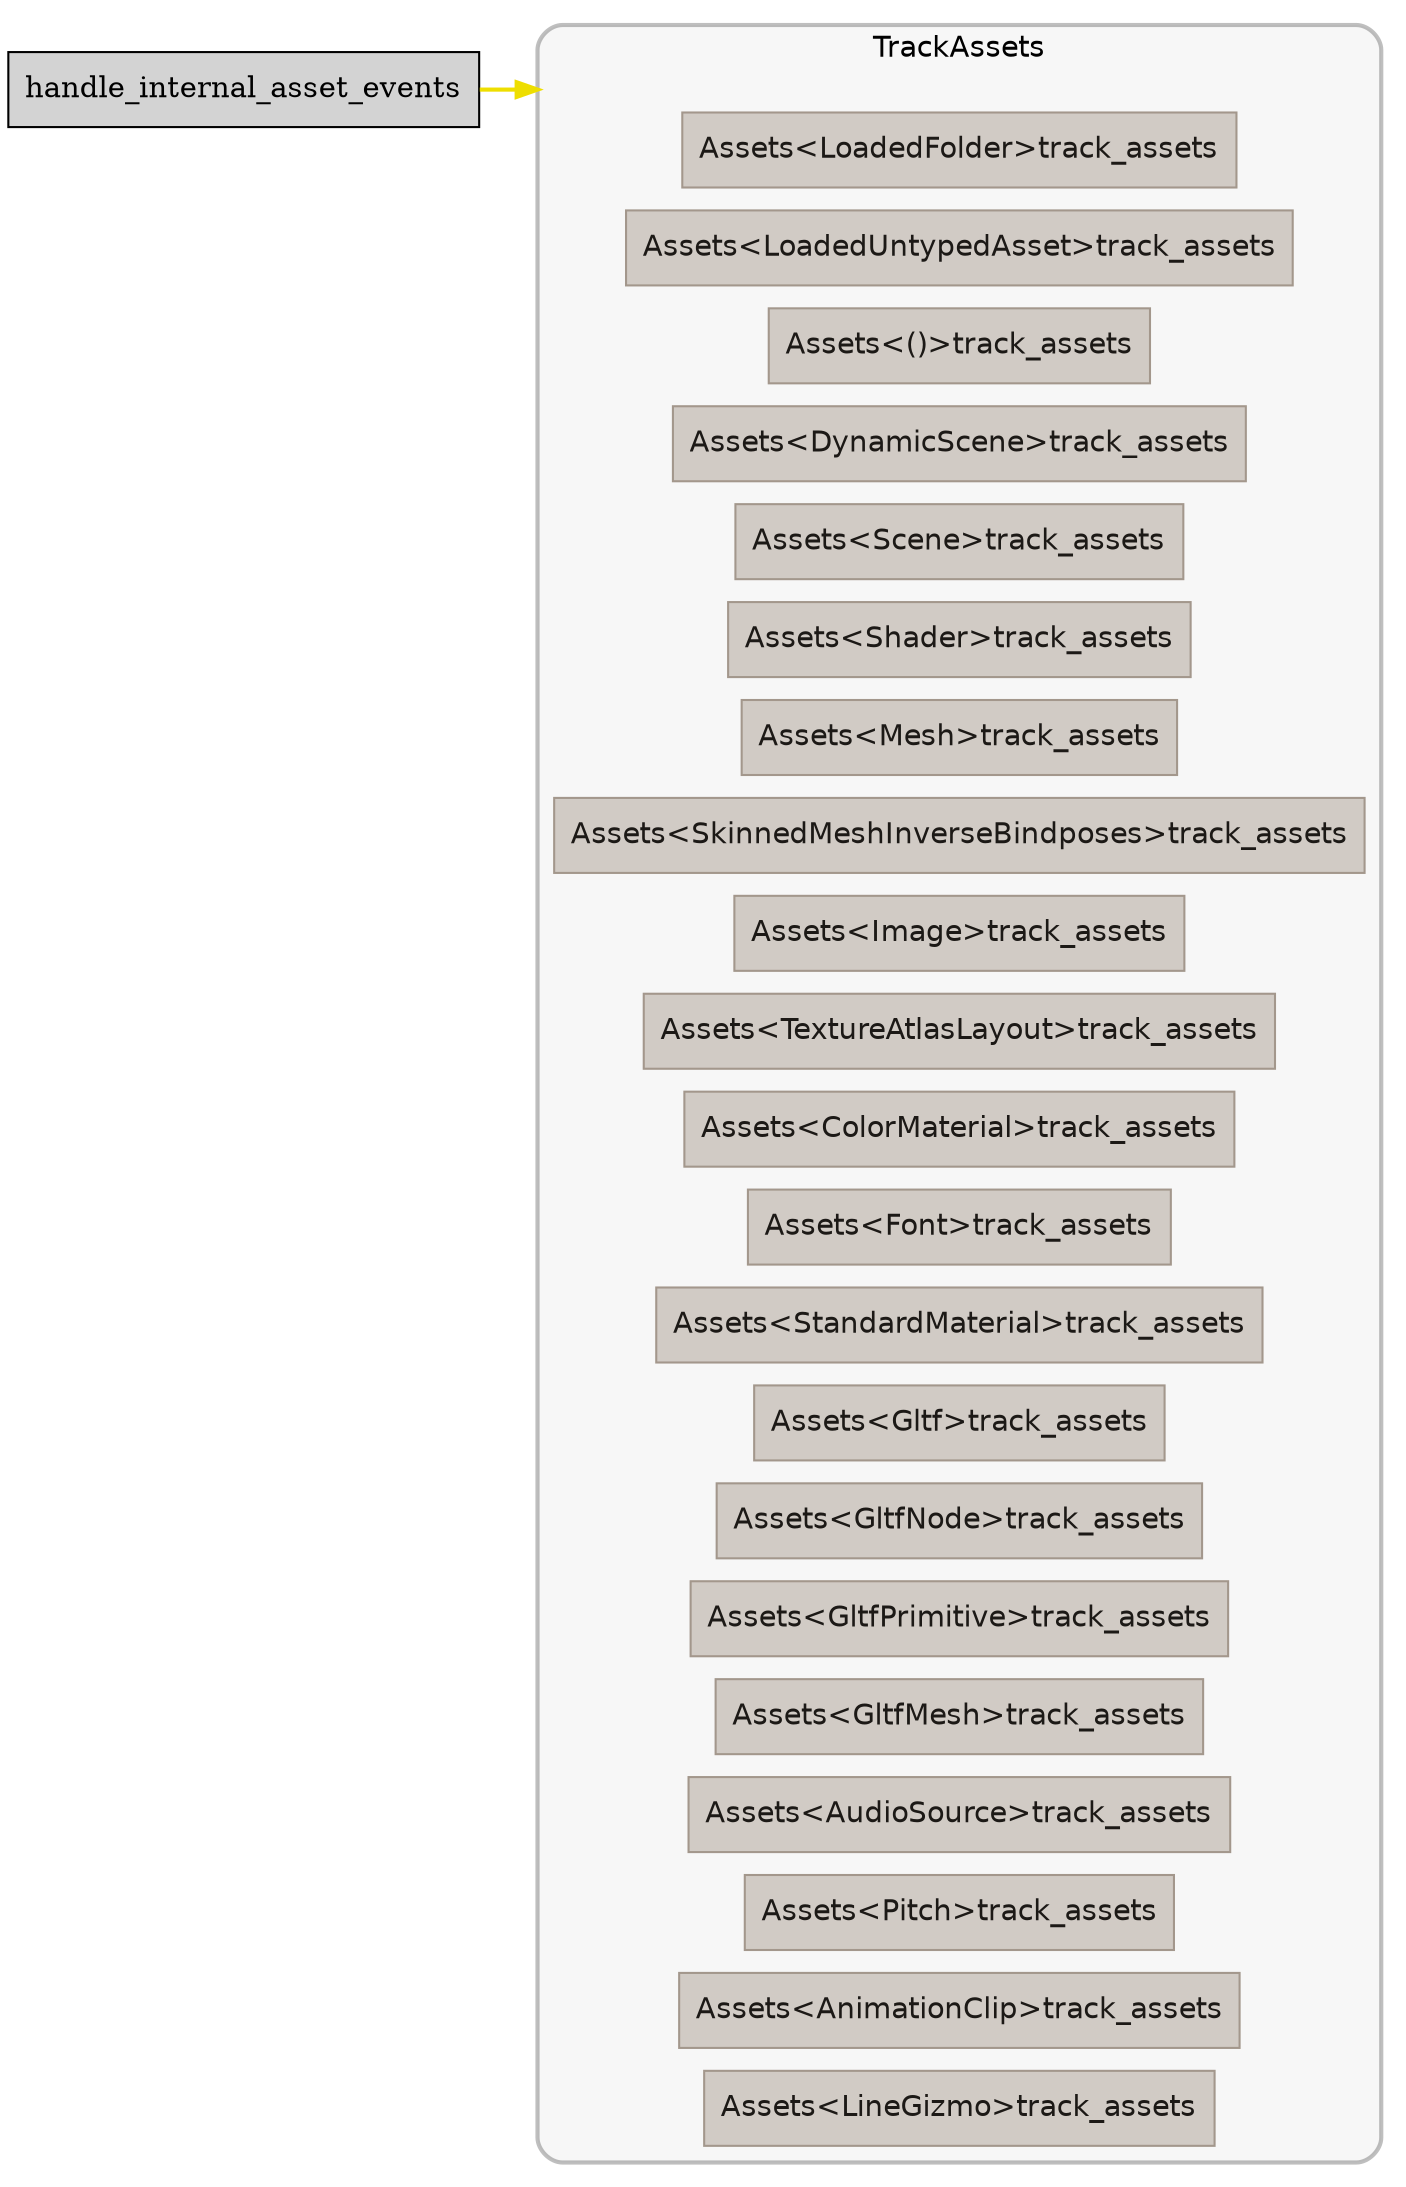 digraph "" {
	"compound"="true";
	"splines"="spline";
	"rankdir"="LR";
	"bgcolor"="white";
	"fontname"="Helvetica";
	"nodesep"="0.15";
	edge ["penwidth"="2"];
	node ["shape"="box", "style"="filled"];
	subgraph "clusternode_Set(1)" {
		"style"="rounded,filled";
		"label"="TrackAssets";
		"tooltip"="TrackAssets";
		"fillcolor"="#00000008";
		"fontcolor"="#000000";
		"color"="#00000040";
		"penwidth"="2";
		"set_marker_node_Set(1)" ["style"="invis", "label"="", "height"="0", "shape"="point"]
		"node_System(0)" ["label"="Assets<LoadedFolder>track_assets", "tooltip"="bevy_asset::assets::Assets<bevy_asset::folder::LoadedFolder>::track_assets", "fillcolor"="#d1cbc5", "fontname"="Helvetica", "fontcolor"="#1c1916", "color"="#a3978c", "penwidth"="1"]
		"node_System(1)" ["label"="Assets<LoadedUntypedAsset>track_assets", "tooltip"="bevy_asset::assets::Assets<bevy_asset::assets::LoadedUntypedAsset>::track_assets", "fillcolor"="#d1cbc5", "fontname"="Helvetica", "fontcolor"="#1c1916", "color"="#a3978c", "penwidth"="1"]
		"node_System(2)" ["label"="Assets<()>track_assets", "tooltip"="bevy_asset::assets::Assets<()>::track_assets", "fillcolor"="#d1cbc5", "fontname"="Helvetica", "fontcolor"="#1c1916", "color"="#a3978c", "penwidth"="1"]
		"node_System(4)" ["label"="Assets<DynamicScene>track_assets", "tooltip"="bevy_asset::assets::Assets<bevy_scene::dynamic_scene::DynamicScene>::track_assets", "fillcolor"="#d1cbc5", "fontname"="Helvetica", "fontcolor"="#1c1916", "color"="#a3978c", "penwidth"="1"]
		"node_System(5)" ["label"="Assets<Scene>track_assets", "tooltip"="bevy_asset::assets::Assets<bevy_scene::scene::Scene>::track_assets", "fillcolor"="#d1cbc5", "fontname"="Helvetica", "fontcolor"="#1c1916", "color"="#a3978c", "penwidth"="1"]
		"node_System(6)" ["label"="Assets<Shader>track_assets", "tooltip"="bevy_asset::assets::Assets<bevy_render::render_resource::shader::Shader>::track_assets", "fillcolor"="#d1cbc5", "fontname"="Helvetica", "fontcolor"="#1c1916", "color"="#a3978c", "penwidth"="1"]
		"node_System(7)" ["label"="Assets<Mesh>track_assets", "tooltip"="bevy_asset::assets::Assets<bevy_render::mesh::mesh::Mesh>::track_assets", "fillcolor"="#d1cbc5", "fontname"="Helvetica", "fontcolor"="#1c1916", "color"="#a3978c", "penwidth"="1"]
		"node_System(8)" ["label"="Assets<SkinnedMeshInverseBindposes>track_assets", "tooltip"="bevy_asset::assets::Assets<bevy_render::mesh::mesh::skinning::SkinnedMeshInverseBindposes>::track_assets", "fillcolor"="#d1cbc5", "fontname"="Helvetica", "fontcolor"="#1c1916", "color"="#a3978c", "penwidth"="1"]
		"node_System(9)" ["label"="Assets<Image>track_assets", "tooltip"="bevy_asset::assets::Assets<bevy_render::texture::image::Image>::track_assets", "fillcolor"="#d1cbc5", "fontname"="Helvetica", "fontcolor"="#1c1916", "color"="#a3978c", "penwidth"="1"]
		"node_System(10)" ["label"="Assets<TextureAtlasLayout>track_assets", "tooltip"="bevy_asset::assets::Assets<bevy_sprite::texture_atlas::TextureAtlasLayout>::track_assets", "fillcolor"="#d1cbc5", "fontname"="Helvetica", "fontcolor"="#1c1916", "color"="#a3978c", "penwidth"="1"]
		"node_System(11)" ["label"="Assets<ColorMaterial>track_assets", "tooltip"="bevy_asset::assets::Assets<bevy_sprite::mesh2d::color_material::ColorMaterial>::track_assets", "fillcolor"="#d1cbc5", "fontname"="Helvetica", "fontcolor"="#1c1916", "color"="#a3978c", "penwidth"="1"]
		"node_System(12)" ["label"="Assets<Font>track_assets", "tooltip"="bevy_asset::assets::Assets<bevy_text::font::Font>::track_assets", "fillcolor"="#d1cbc5", "fontname"="Helvetica", "fontcolor"="#1c1916", "color"="#a3978c", "penwidth"="1"]
		"node_System(13)" ["label"="Assets<StandardMaterial>track_assets", "tooltip"="bevy_asset::assets::Assets<bevy_pbr::pbr_material::StandardMaterial>::track_assets", "fillcolor"="#d1cbc5", "fontname"="Helvetica", "fontcolor"="#1c1916", "color"="#a3978c", "penwidth"="1"]
		"node_System(14)" ["label"="Assets<Gltf>track_assets", "tooltip"="bevy_asset::assets::Assets<bevy_gltf::Gltf>::track_assets", "fillcolor"="#d1cbc5", "fontname"="Helvetica", "fontcolor"="#1c1916", "color"="#a3978c", "penwidth"="1"]
		"node_System(15)" ["label"="Assets<GltfNode>track_assets", "tooltip"="bevy_asset::assets::Assets<bevy_gltf::GltfNode>::track_assets", "fillcolor"="#d1cbc5", "fontname"="Helvetica", "fontcolor"="#1c1916", "color"="#a3978c", "penwidth"="1"]
		"node_System(16)" ["label"="Assets<GltfPrimitive>track_assets", "tooltip"="bevy_asset::assets::Assets<bevy_gltf::GltfPrimitive>::track_assets", "fillcolor"="#d1cbc5", "fontname"="Helvetica", "fontcolor"="#1c1916", "color"="#a3978c", "penwidth"="1"]
		"node_System(17)" ["label"="Assets<GltfMesh>track_assets", "tooltip"="bevy_asset::assets::Assets<bevy_gltf::GltfMesh>::track_assets", "fillcolor"="#d1cbc5", "fontname"="Helvetica", "fontcolor"="#1c1916", "color"="#a3978c", "penwidth"="1"]
		"node_System(18)" ["label"="Assets<AudioSource>track_assets", "tooltip"="bevy_asset::assets::Assets<bevy_audio::audio_source::AudioSource>::track_assets", "fillcolor"="#d1cbc5", "fontname"="Helvetica", "fontcolor"="#1c1916", "color"="#a3978c", "penwidth"="1"]
		"node_System(19)" ["label"="Assets<Pitch>track_assets", "tooltip"="bevy_asset::assets::Assets<bevy_audio::pitch::Pitch>::track_assets", "fillcolor"="#d1cbc5", "fontname"="Helvetica", "fontcolor"="#1c1916", "color"="#a3978c", "penwidth"="1"]
		"node_System(20)" ["label"="Assets<AnimationClip>track_assets", "tooltip"="bevy_asset::assets::Assets<bevy_animation::AnimationClip>::track_assets", "fillcolor"="#d1cbc5", "fontname"="Helvetica", "fontcolor"="#1c1916", "color"="#a3978c", "penwidth"="1"]
		"node_System(21)" ["label"="Assets<LineGizmo>track_assets", "tooltip"="bevy_asset::assets::Assets<bevy_gizmos::LineGizmo>::track_assets", "fillcolor"="#d1cbc5", "fontname"="Helvetica", "fontcolor"="#1c1916", "color"="#a3978c", "penwidth"="1"]
	}
	
	"node_System(3)" ["label"="handle_internal_asset_events", "tooltip"="bevy_asset::server::handle_internal_asset_events"]
	"node_System(3)" -> "set_marker_node_Set(1)" ["lhead"="clusternode_Set(1)", "ltail"="", "tooltip"="SystemTypeSet(ExclusiveFunctionSystem<fn(), handle_internal_asset_events>()) → TrackAssets", "color"="#eede00"]
}
